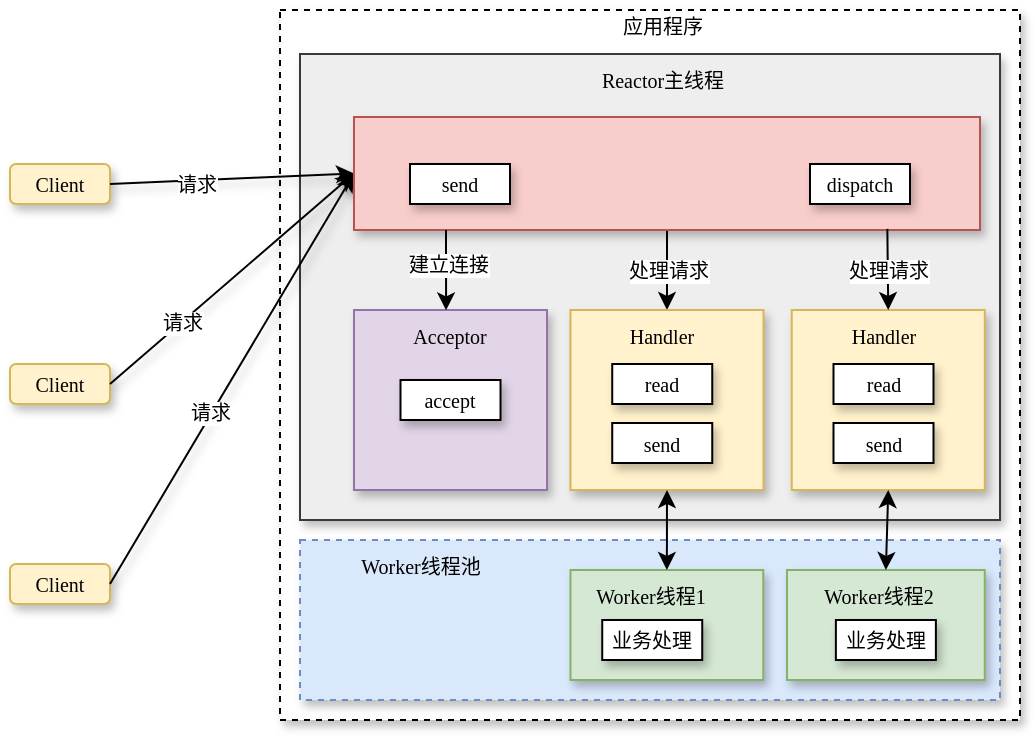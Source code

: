 <mxfile version="26.0.16">
  <diagram name="第 1 页" id="clWs-OmhBCykppdtENqQ">
    <mxGraphModel dx="830" dy="439" grid="1" gridSize="5" guides="1" tooltips="1" connect="1" arrows="1" fold="1" page="0" pageScale="1" pageWidth="827" pageHeight="1169" background="none" math="0" shadow="0" adaptiveColors="auto">
      <root>
        <mxCell id="0" />
        <mxCell id="1" parent="0" />
        <mxCell id="ZmApeCb1cuCxApclm4T2-19" value="" style="rounded=0;whiteSpace=wrap;html=1;shadow=1;fontFamily=文道颜楷体;dashed=1;fontSize=10;" vertex="1" parent="1">
          <mxGeometry x="285" y="205" width="370" height="355" as="geometry" />
        </mxCell>
        <mxCell id="h2YtI4ANiAco8HKfHFxF-13" value="" style="rounded=0;whiteSpace=wrap;html=1;shadow=1;fillColor=#eeeeee;strokeColor=#36393d;fontFamily=文道颜楷体;fontSize=10;" parent="1" vertex="1">
          <mxGeometry x="295" y="227" width="350" height="233" as="geometry" />
        </mxCell>
        <mxCell id="ZmApeCb1cuCxApclm4T2-32" value="" style="rounded=0;whiteSpace=wrap;html=1;hachureGap=4;fontFamily=文道颜楷体;fillColor=#e1d5e7;strokeColor=#9673a6;shadow=1;fontSize=10;" vertex="1" parent="1">
          <mxGeometry x="322" y="355" width="96.5" height="90" as="geometry" />
        </mxCell>
        <mxCell id="h2YtI4ANiAco8HKfHFxF-1" value="Client" style="rounded=1;whiteSpace=wrap;html=1;fillColor=#fff2cc;strokeColor=#d6b656;fontSize=10;shadow=1;fontFamily=文道颜楷体;" parent="1" vertex="1">
          <mxGeometry x="150" y="282" width="50" height="20" as="geometry" />
        </mxCell>
        <mxCell id="h2YtI4ANiAco8HKfHFxF-9" style="rounded=1;orthogonalLoop=1;jettySize=auto;html=1;exitX=1;exitY=0.5;exitDx=0;exitDy=0;fontSize=10;entryX=0;entryY=0.5;entryDx=0;entryDy=0;shadow=1;fontFamily=文道颜楷体;" parent="1" source="h2YtI4ANiAco8HKfHFxF-1" target="ZmApeCb1cuCxApclm4T2-1" edge="1">
          <mxGeometry relative="1" as="geometry">
            <mxPoint x="295" y="292" as="targetPoint" />
          </mxGeometry>
        </mxCell>
        <mxCell id="ZmApeCb1cuCxApclm4T2-31" value="请求" style="edgeLabel;html=1;align=center;verticalAlign=middle;resizable=0;points=[];hachureGap=4;fontFamily=文道颜楷体;fontSize=10;" vertex="1" connectable="0" parent="h2YtI4ANiAco8HKfHFxF-9">
          <mxGeometry x="-0.294" y="-4" relative="1" as="geometry">
            <mxPoint y="-2" as="offset" />
          </mxGeometry>
        </mxCell>
        <mxCell id="h2YtI4ANiAco8HKfHFxF-14" value="Reactor主线程" style="text;html=1;align=center;verticalAlign=middle;whiteSpace=wrap;rounded=0;fontSize=10;shadow=1;fontFamily=文道颜楷体;" parent="1" vertex="1">
          <mxGeometry x="440.87" y="232" width="70.5" height="15" as="geometry" />
        </mxCell>
        <mxCell id="h2YtI4ANiAco8HKfHFxF-15" value="Client" style="rounded=1;whiteSpace=wrap;html=1;fillColor=#fff2cc;strokeColor=#d6b656;fontSize=10;shadow=1;fontFamily=文道颜楷体;" parent="1" vertex="1">
          <mxGeometry x="150" y="382" width="50" height="20" as="geometry" />
        </mxCell>
        <mxCell id="h2YtI4ANiAco8HKfHFxF-21" style="rounded=1;orthogonalLoop=1;jettySize=auto;html=1;exitX=1;exitY=0.5;exitDx=0;exitDy=0;fontSize=10;entryX=0;entryY=0.5;entryDx=0;entryDy=0;shadow=1;fontFamily=文道颜楷体;" parent="1" source="h2YtI4ANiAco8HKfHFxF-15" target="ZmApeCb1cuCxApclm4T2-1" edge="1">
          <mxGeometry relative="1" as="geometry">
            <mxPoint x="295" y="392" as="targetPoint" />
          </mxGeometry>
        </mxCell>
        <mxCell id="ZmApeCb1cuCxApclm4T2-30" value="请求" style="edgeLabel;html=1;align=center;verticalAlign=middle;resizable=0;points=[];hachureGap=4;fontFamily=文道颜楷体;fontSize=10;" vertex="1" connectable="0" parent="h2YtI4ANiAco8HKfHFxF-21">
          <mxGeometry x="-0.326" relative="1" as="geometry">
            <mxPoint x="-6" y="4" as="offset" />
          </mxGeometry>
        </mxCell>
        <mxCell id="h2YtI4ANiAco8HKfHFxF-24" value="Client" style="rounded=1;whiteSpace=wrap;html=1;fillColor=#fff2cc;strokeColor=#d6b656;fontSize=10;rotation=0;shadow=1;fontFamily=文道颜楷体;" parent="1" vertex="1">
          <mxGeometry x="150" y="482" width="50" height="20" as="geometry" />
        </mxCell>
        <mxCell id="h2YtI4ANiAco8HKfHFxF-30" style="rounded=1;orthogonalLoop=1;jettySize=auto;html=1;exitX=1;exitY=0.5;exitDx=0;exitDy=0;fontSize=10;entryX=0;entryY=0.5;entryDx=0;entryDy=0;shadow=1;fontFamily=文道颜楷体;" parent="1" source="h2YtI4ANiAco8HKfHFxF-24" target="ZmApeCb1cuCxApclm4T2-1" edge="1">
          <mxGeometry relative="1" as="geometry">
            <mxPoint x="295" y="492" as="targetPoint" />
          </mxGeometry>
        </mxCell>
        <mxCell id="ZmApeCb1cuCxApclm4T2-29" value="请求" style="edgeLabel;html=1;align=center;verticalAlign=middle;resizable=0;points=[];hachureGap=4;fontFamily=文道颜楷体;fontSize=10;" vertex="1" connectable="0" parent="h2YtI4ANiAco8HKfHFxF-30">
          <mxGeometry x="-0.115" y="-2" relative="1" as="geometry">
            <mxPoint x="-6" y="3" as="offset" />
          </mxGeometry>
        </mxCell>
        <mxCell id="ZmApeCb1cuCxApclm4T2-56" style="edgeStyle=orthogonalEdgeStyle;rounded=0;orthogonalLoop=1;jettySize=auto;html=1;exitX=0.5;exitY=1;exitDx=0;exitDy=0;entryX=0.5;entryY=0;entryDx=0;entryDy=0;fontFamily=文道颜楷体;fontSize=10;" edge="1" parent="1" source="ZmApeCb1cuCxApclm4T2-1" target="ZmApeCb1cuCxApclm4T2-33">
          <mxGeometry relative="1" as="geometry" />
        </mxCell>
        <mxCell id="ZmApeCb1cuCxApclm4T2-59" value="处理请求" style="edgeLabel;html=1;align=center;verticalAlign=middle;resizable=0;points=[];fontFamily=文道颜楷体;fontSize=10;" vertex="1" connectable="0" parent="ZmApeCb1cuCxApclm4T2-56">
          <mxGeometry relative="1" as="geometry">
            <mxPoint as="offset" />
          </mxGeometry>
        </mxCell>
        <mxCell id="ZmApeCb1cuCxApclm4T2-1" value="" style="rounded=0;whiteSpace=wrap;html=1;hachureGap=4;fontFamily=文道颜楷体;fillColor=#f8cecc;strokeColor=#b85450;shadow=1;fontSize=10;" vertex="1" parent="1">
          <mxGeometry x="322" y="258.5" width="313" height="56.5" as="geometry" />
        </mxCell>
        <mxCell id="ZmApeCb1cuCxApclm4T2-20" value="应用程序" style="text;html=1;align=center;verticalAlign=middle;whiteSpace=wrap;rounded=1;fontSize=10;shadow=1;fontFamily=文道颜楷体;" vertex="1" parent="1">
          <mxGeometry x="440.87" y="205" width="70.5" height="15" as="geometry" />
        </mxCell>
        <mxCell id="ZmApeCb1cuCxApclm4T2-26" value="send" style="rounded=0;whiteSpace=wrap;html=1;fontSize=10;rotation=0;shadow=1;fontFamily=文道颜楷体;" vertex="1" parent="1">
          <mxGeometry x="350" y="282" width="50" height="20" as="geometry" />
        </mxCell>
        <mxCell id="ZmApeCb1cuCxApclm4T2-28" value="dispatch" style="rounded=0;whiteSpace=wrap;html=1;fontSize=10;rotation=0;shadow=1;fontFamily=文道颜楷体;" vertex="1" parent="1">
          <mxGeometry x="550" y="282" width="50" height="20" as="geometry" />
        </mxCell>
        <mxCell id="ZmApeCb1cuCxApclm4T2-33" value="" style="rounded=0;whiteSpace=wrap;html=1;hachureGap=4;fontFamily=文道颜楷体;fillColor=#fff2cc;strokeColor=#d6b656;shadow=1;fontSize=10;" vertex="1" parent="1">
          <mxGeometry x="430.25" y="355" width="96.5" height="90" as="geometry" />
        </mxCell>
        <mxCell id="ZmApeCb1cuCxApclm4T2-34" value="" style="rounded=0;whiteSpace=wrap;html=1;hachureGap=4;fontFamily=文道颜楷体;fillColor=#fff2cc;strokeColor=#d6b656;shadow=1;fontSize=10;" vertex="1" parent="1">
          <mxGeometry x="540.88" y="355" width="96.5" height="90" as="geometry" />
        </mxCell>
        <mxCell id="ZmApeCb1cuCxApclm4T2-8" value="Acceptor" style="text;html=1;align=center;verticalAlign=middle;whiteSpace=wrap;rounded=1;fontSize=10;shadow=1;fontFamily=文道颜楷体;" vertex="1" parent="1">
          <mxGeometry x="326.25" y="360" width="88" height="15" as="geometry" />
        </mxCell>
        <mxCell id="ZmApeCb1cuCxApclm4T2-35" value="accept" style="rounded=0;whiteSpace=wrap;html=1;fontSize=10;rotation=0;shadow=1;fontFamily=文道颜楷体;" vertex="1" parent="1">
          <mxGeometry x="345.25" y="390" width="50" height="20" as="geometry" />
        </mxCell>
        <mxCell id="ZmApeCb1cuCxApclm4T2-36" value="Handler" style="text;html=1;align=center;verticalAlign=middle;whiteSpace=wrap;rounded=1;fontSize=10;shadow=1;fontFamily=文道颜楷体;" vertex="1" parent="1">
          <mxGeometry x="432.12" y="360" width="88" height="15" as="geometry" />
        </mxCell>
        <mxCell id="ZmApeCb1cuCxApclm4T2-37" value="Handler" style="text;html=1;align=center;verticalAlign=middle;whiteSpace=wrap;rounded=1;fontSize=10;shadow=1;fontFamily=文道颜楷体;" vertex="1" parent="1">
          <mxGeometry x="542.75" y="360" width="88" height="15" as="geometry" />
        </mxCell>
        <mxCell id="ZmApeCb1cuCxApclm4T2-38" value="read" style="rounded=0;whiteSpace=wrap;html=1;fontSize=10;rotation=0;shadow=1;fontFamily=文道颜楷体;" vertex="1" parent="1">
          <mxGeometry x="451.12" y="382" width="50" height="20" as="geometry" />
        </mxCell>
        <mxCell id="ZmApeCb1cuCxApclm4T2-39" value="send" style="rounded=0;whiteSpace=wrap;html=1;fontSize=10;rotation=0;shadow=1;fontFamily=文道颜楷体;" vertex="1" parent="1">
          <mxGeometry x="451.12" y="411.5" width="50" height="20" as="geometry" />
        </mxCell>
        <mxCell id="ZmApeCb1cuCxApclm4T2-40" value="read" style="rounded=0;whiteSpace=wrap;html=1;fontSize=10;rotation=0;shadow=1;fontFamily=文道颜楷体;" vertex="1" parent="1">
          <mxGeometry x="561.75" y="382" width="50" height="20" as="geometry" />
        </mxCell>
        <mxCell id="ZmApeCb1cuCxApclm4T2-41" value="send" style="rounded=0;whiteSpace=wrap;html=1;fontSize=10;rotation=0;shadow=1;fontFamily=文道颜楷体;" vertex="1" parent="1">
          <mxGeometry x="561.75" y="411.5" width="50" height="20" as="geometry" />
        </mxCell>
        <mxCell id="ZmApeCb1cuCxApclm4T2-43" value="" style="rounded=0;whiteSpace=wrap;html=1;hachureGap=4;fontFamily=文道颜楷体;dashed=1;fillColor=#dae8fc;strokeColor=#6c8ebf;shadow=1;fontSize=10;" vertex="1" parent="1">
          <mxGeometry x="295" y="470" width="350" height="80" as="geometry" />
        </mxCell>
        <mxCell id="ZmApeCb1cuCxApclm4T2-44" value="Worker线程池" style="text;html=1;align=center;verticalAlign=middle;whiteSpace=wrap;rounded=0;fontSize=10;shadow=1;fontFamily=文道颜楷体;" vertex="1" parent="1">
          <mxGeometry x="319.62" y="475" width="70.5" height="15" as="geometry" />
        </mxCell>
        <mxCell id="ZmApeCb1cuCxApclm4T2-45" value="" style="rounded=0;whiteSpace=wrap;html=1;hachureGap=4;fontFamily=文道颜楷体;fillColor=#d5e8d4;strokeColor=#82b366;shadow=1;fontSize=10;" vertex="1" parent="1">
          <mxGeometry x="430.25" y="485" width="96.38" height="55" as="geometry" />
        </mxCell>
        <mxCell id="ZmApeCb1cuCxApclm4T2-46" value="Worker线程1" style="text;html=1;align=center;verticalAlign=middle;whiteSpace=wrap;rounded=0;fontSize=10;shadow=1;fontFamily=文道颜楷体;" vertex="1" parent="1">
          <mxGeometry x="434.75" y="490" width="70.5" height="15" as="geometry" />
        </mxCell>
        <mxCell id="ZmApeCb1cuCxApclm4T2-47" value="" style="rounded=0;whiteSpace=wrap;html=1;hachureGap=4;fontFamily=文道颜楷体;fillColor=#d5e8d4;strokeColor=#82b366;shadow=1;fontSize=10;" vertex="1" parent="1">
          <mxGeometry x="538.5" y="485" width="98.88" height="55" as="geometry" />
        </mxCell>
        <mxCell id="ZmApeCb1cuCxApclm4T2-48" value="Worker线程2" style="text;html=1;align=center;verticalAlign=middle;whiteSpace=wrap;rounded=0;fontSize=10;shadow=1;fontFamily=文道颜楷体;" vertex="1" parent="1">
          <mxGeometry x="549.12" y="490" width="70.5" height="15" as="geometry" />
        </mxCell>
        <mxCell id="ZmApeCb1cuCxApclm4T2-49" value="业务处理" style="rounded=0;whiteSpace=wrap;html=1;fontSize=10;rotation=0;shadow=1;fontFamily=文道颜楷体;" vertex="1" parent="1">
          <mxGeometry x="446.12" y="510" width="50" height="20" as="geometry" />
        </mxCell>
        <mxCell id="ZmApeCb1cuCxApclm4T2-50" value="业务处理" style="rounded=0;whiteSpace=wrap;html=1;fontSize=10;rotation=0;shadow=1;fontFamily=文道颜楷体;" vertex="1" parent="1">
          <mxGeometry x="562.94" y="510" width="50" height="20" as="geometry" />
        </mxCell>
        <mxCell id="ZmApeCb1cuCxApclm4T2-51" style="rounded=0;hachureGap=4;orthogonalLoop=1;jettySize=auto;html=1;exitX=0.5;exitY=1;exitDx=0;exitDy=0;entryX=0.5;entryY=0;entryDx=0;entryDy=0;fontFamily=文道颜楷体;startArrow=classic;startFill=1;fontSize=10;" edge="1" parent="1" source="ZmApeCb1cuCxApclm4T2-33" target="ZmApeCb1cuCxApclm4T2-45">
          <mxGeometry relative="1" as="geometry" />
        </mxCell>
        <mxCell id="ZmApeCb1cuCxApclm4T2-52" style="rounded=0;hachureGap=4;orthogonalLoop=1;jettySize=auto;html=1;exitX=0.5;exitY=1;exitDx=0;exitDy=0;entryX=0.5;entryY=0;entryDx=0;entryDy=0;fontFamily=文道颜楷体;startArrow=classic;startFill=1;fontSize=10;" edge="1" parent="1" source="ZmApeCb1cuCxApclm4T2-34" target="ZmApeCb1cuCxApclm4T2-47">
          <mxGeometry relative="1" as="geometry" />
        </mxCell>
        <mxCell id="ZmApeCb1cuCxApclm4T2-55" style="rounded=0;hachureGap=4;orthogonalLoop=1;jettySize=auto;html=1;exitX=0.477;exitY=0.002;exitDx=0;exitDy=0;fontFamily=文道颜楷体;endArrow=none;startFill=1;startArrow=classic;exitPerimeter=0;fontSize=10;" edge="1" parent="1" source="ZmApeCb1cuCxApclm4T2-32">
          <mxGeometry relative="1" as="geometry">
            <mxPoint x="368" y="315" as="targetPoint" />
          </mxGeometry>
        </mxCell>
        <mxCell id="ZmApeCb1cuCxApclm4T2-58" value="建立连接" style="edgeLabel;html=1;align=center;verticalAlign=middle;resizable=0;points=[];fontFamily=文道颜楷体;fontSize=10;" vertex="1" connectable="0" parent="ZmApeCb1cuCxApclm4T2-55">
          <mxGeometry x="0.157" y="-1" relative="1" as="geometry">
            <mxPoint as="offset" />
          </mxGeometry>
        </mxCell>
        <mxCell id="ZmApeCb1cuCxApclm4T2-57" style="rounded=0;orthogonalLoop=1;jettySize=auto;html=1;exitX=0.5;exitY=0;exitDx=0;exitDy=0;entryX=0.852;entryY=0.99;entryDx=0;entryDy=0;entryPerimeter=0;endArrow=none;startFill=1;startArrow=classic;fontFamily=文道颜楷体;fontSize=10;" edge="1" parent="1" source="ZmApeCb1cuCxApclm4T2-34" target="ZmApeCb1cuCxApclm4T2-1">
          <mxGeometry relative="1" as="geometry">
            <Array as="points" />
          </mxGeometry>
        </mxCell>
        <mxCell id="ZmApeCb1cuCxApclm4T2-60" value="处理请求" style="edgeLabel;html=1;align=center;verticalAlign=middle;resizable=0;points=[];fontFamily=文道颜楷体;fontSize=10;" vertex="1" connectable="0" parent="ZmApeCb1cuCxApclm4T2-57">
          <mxGeometry relative="1" as="geometry">
            <mxPoint as="offset" />
          </mxGeometry>
        </mxCell>
      </root>
    </mxGraphModel>
  </diagram>
</mxfile>
